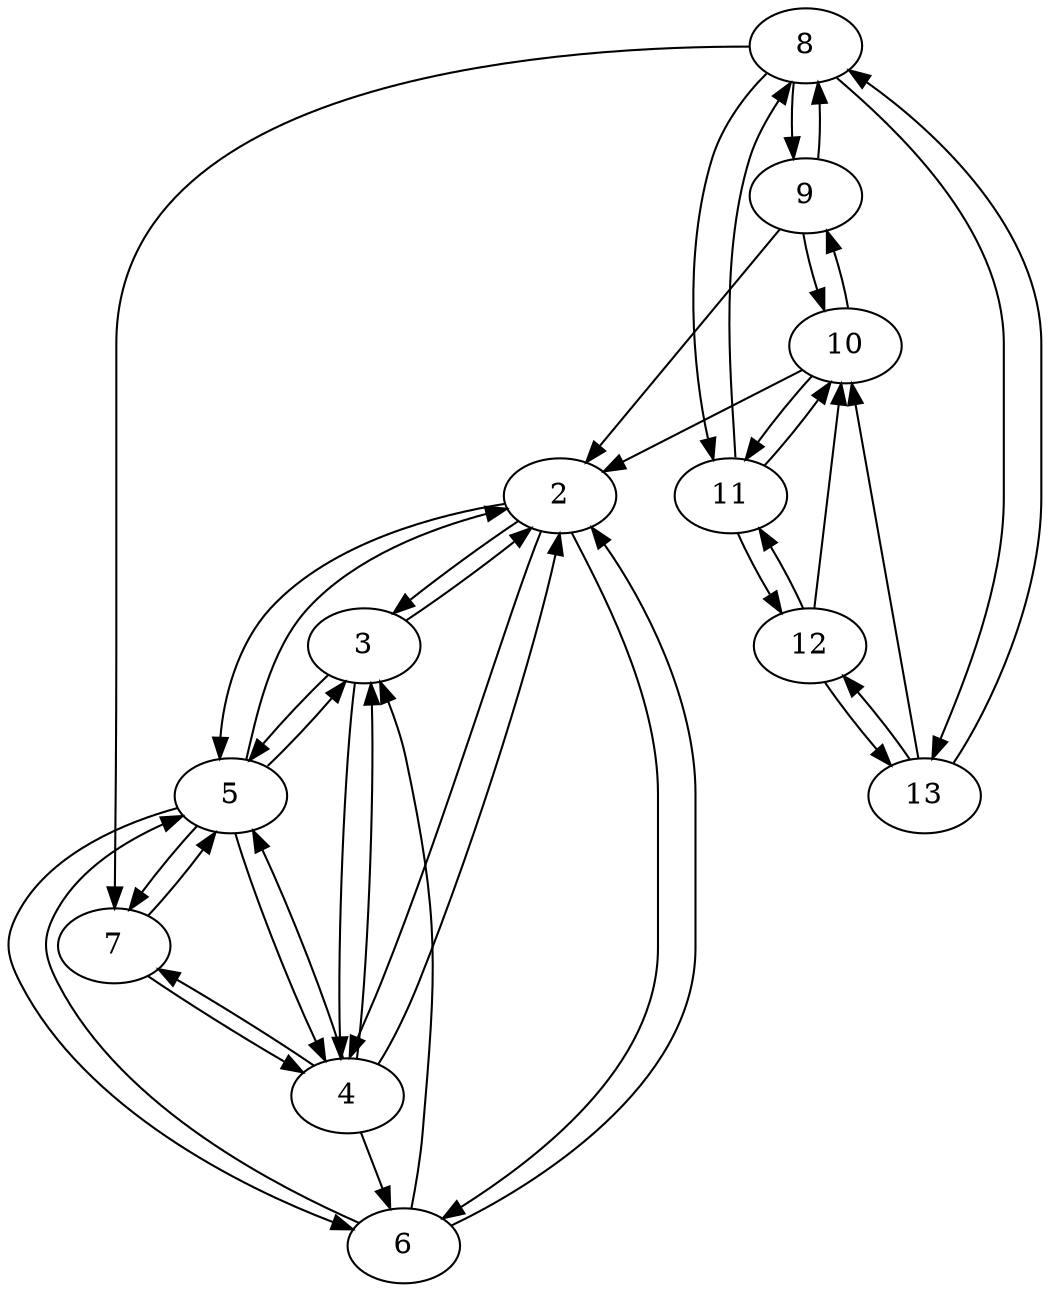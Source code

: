 digraph {
  2 -> 3;
  2 -> 4;
  2 -> 5;
  2 -> 6;
  3 -> 4;
  3 -> 5;
  3 -> 2;
  4 -> 2;
  4 -> 3;
  4 -> 7;
  4 -> 5;
  4 -> 6;
  5 -> 6;
  5 -> 2;
  5 -> 3;
  5 -> 4;
  5 -> 7;
  6 -> 2;
  6 -> 3;
  6 -> 5;
  7 -> 5;
  7 -> 4;
  8 -> 7;
  8 -> 9;
  8 -> 11;
  8 -> 13;
  9 -> 10;
  9 -> 2;
  9 -> 8;
  10 -> 11;
  10 -> 2;
  10 -> 9;
  11 -> 12;
  11 -> 8;
  11 -> 10;
  12 -> 13;
  12 -> 10;
  12 -> 11;
  13 -> 8;
  13 -> 10;
  13 -> 12;
}